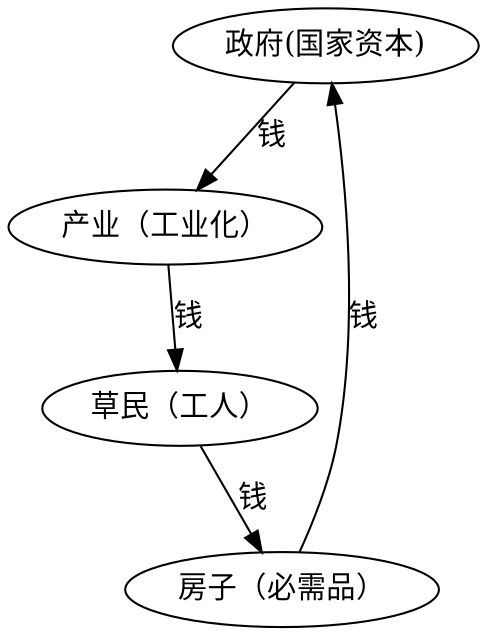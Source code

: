 digraph{
        A[label="政府(国家资本)"];
        B[label="房子（必需品）"];
        C[label="草民（工人）"];
        D[label="产业（工业化）"];

        A -> D[label="钱"];
        D -> C[label="钱"];
        C -> B[label="钱"];
        B -> A[label="钱"];
}

digraph{
        
        A -> B[label="外包"];
        B -> C[label="外包"];
        C -> D[label="外包"];
}